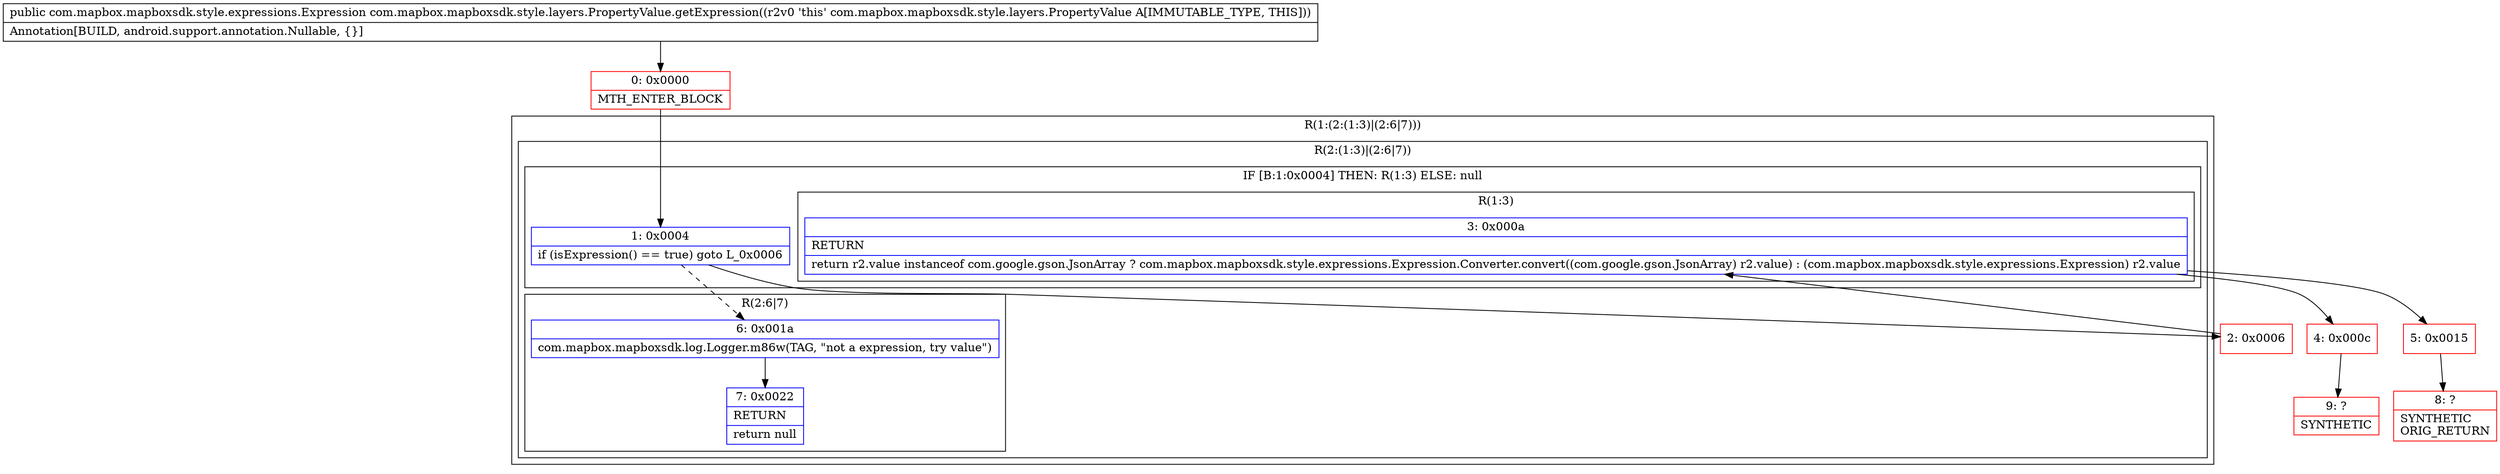 digraph "CFG forcom.mapbox.mapboxsdk.style.layers.PropertyValue.getExpression()Lcom\/mapbox\/mapboxsdk\/style\/expressions\/Expression;" {
subgraph cluster_Region_1692853411 {
label = "R(1:(2:(1:3)|(2:6|7)))";
node [shape=record,color=blue];
subgraph cluster_Region_1835139582 {
label = "R(2:(1:3)|(2:6|7))";
node [shape=record,color=blue];
subgraph cluster_IfRegion_1231022658 {
label = "IF [B:1:0x0004] THEN: R(1:3) ELSE: null";
node [shape=record,color=blue];
Node_1 [shape=record,label="{1\:\ 0x0004|if (isExpression() == true) goto L_0x0006\l}"];
subgraph cluster_Region_179735748 {
label = "R(1:3)";
node [shape=record,color=blue];
Node_3 [shape=record,label="{3\:\ 0x000a|RETURN\l|return r2.value instanceof com.google.gson.JsonArray ? com.mapbox.mapboxsdk.style.expressions.Expression.Converter.convert((com.google.gson.JsonArray) r2.value) : (com.mapbox.mapboxsdk.style.expressions.Expression) r2.value\l}"];
}
}
subgraph cluster_Region_1495708365 {
label = "R(2:6|7)";
node [shape=record,color=blue];
Node_6 [shape=record,label="{6\:\ 0x001a|com.mapbox.mapboxsdk.log.Logger.m86w(TAG, \"not a expression, try value\")\l}"];
Node_7 [shape=record,label="{7\:\ 0x0022|RETURN\l|return null\l}"];
}
}
}
Node_0 [shape=record,color=red,label="{0\:\ 0x0000|MTH_ENTER_BLOCK\l}"];
Node_2 [shape=record,color=red,label="{2\:\ 0x0006}"];
Node_4 [shape=record,color=red,label="{4\:\ 0x000c}"];
Node_5 [shape=record,color=red,label="{5\:\ 0x0015}"];
Node_8 [shape=record,color=red,label="{8\:\ ?|SYNTHETIC\lORIG_RETURN\l}"];
Node_9 [shape=record,color=red,label="{9\:\ ?|SYNTHETIC\l}"];
MethodNode[shape=record,label="{public com.mapbox.mapboxsdk.style.expressions.Expression com.mapbox.mapboxsdk.style.layers.PropertyValue.getExpression((r2v0 'this' com.mapbox.mapboxsdk.style.layers.PropertyValue A[IMMUTABLE_TYPE, THIS]))  | Annotation[BUILD, android.support.annotation.Nullable, \{\}]\l}"];
MethodNode -> Node_0;
Node_1 -> Node_2;
Node_1 -> Node_6[style=dashed];
Node_3 -> Node_4;
Node_3 -> Node_5;
Node_6 -> Node_7;
Node_0 -> Node_1;
Node_2 -> Node_3;
Node_4 -> Node_9;
Node_5 -> Node_8;
}

